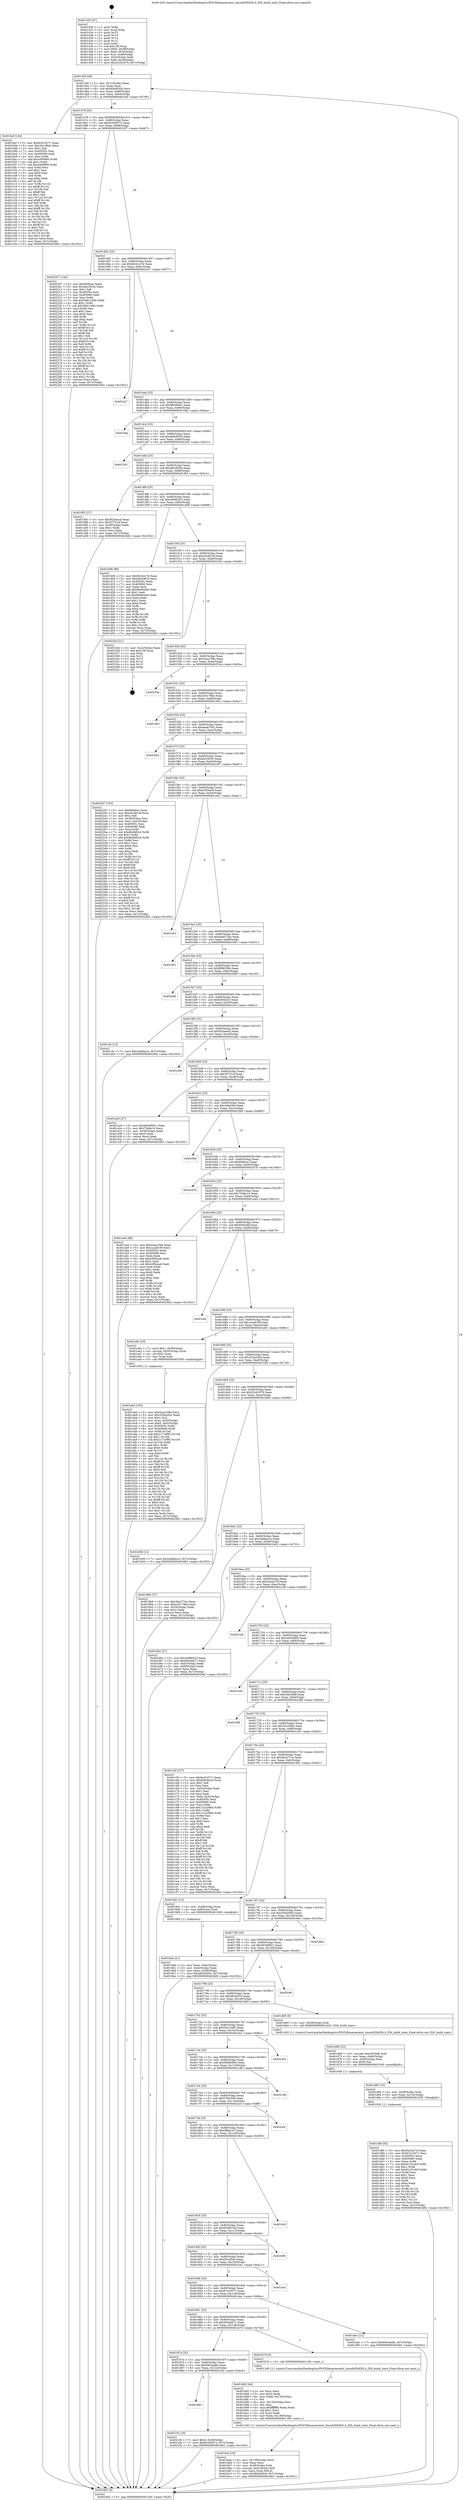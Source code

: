 digraph "0x401430" {
  label = "0x401430 (/mnt/c/Users/mathe/Desktop/tcc/POCII/binaries/extr_linuxfsf2fsf2fs.h_f2fs_build_stats_Final-ollvm.out::main(0))"
  labelloc = "t"
  node[shape=record]

  Entry [label="",width=0.3,height=0.3,shape=circle,fillcolor=black,style=filled]
  "0x40145f" [label="{
     0x40145f [26]\l
     | [instrs]\l
     &nbsp;&nbsp;0x40145f \<+3\>: mov -0x7c(%rbp),%eax\l
     &nbsp;&nbsp;0x401462 \<+2\>: mov %eax,%ecx\l
     &nbsp;&nbsp;0x401464 \<+6\>: sub $0x80a063c6,%ecx\l
     &nbsp;&nbsp;0x40146a \<+3\>: mov %eax,-0x80(%rbp)\l
     &nbsp;&nbsp;0x40146d \<+6\>: mov %ecx,-0x84(%rbp)\l
     &nbsp;&nbsp;0x401473 \<+6\>: je 0000000000401bcf \<main+0x79f\>\l
  }"]
  "0x401bcf" [label="{
     0x401bcf [144]\l
     | [instrs]\l
     &nbsp;&nbsp;0x401bcf \<+5\>: mov $0x6cd7a571,%eax\l
     &nbsp;&nbsp;0x401bd4 \<+5\>: mov $0x34c1f6dc,%ecx\l
     &nbsp;&nbsp;0x401bd9 \<+2\>: mov $0x1,%dl\l
     &nbsp;&nbsp;0x401bdb \<+7\>: mov 0x40505c,%esi\l
     &nbsp;&nbsp;0x401be2 \<+7\>: mov 0x405060,%edi\l
     &nbsp;&nbsp;0x401be9 \<+3\>: mov %esi,%r8d\l
     &nbsp;&nbsp;0x401bec \<+7\>: add $0xc009995,%r8d\l
     &nbsp;&nbsp;0x401bf3 \<+4\>: sub $0x1,%r8d\l
     &nbsp;&nbsp;0x401bf7 \<+7\>: sub $0xc009995,%r8d\l
     &nbsp;&nbsp;0x401bfe \<+4\>: imul %r8d,%esi\l
     &nbsp;&nbsp;0x401c02 \<+3\>: and $0x1,%esi\l
     &nbsp;&nbsp;0x401c05 \<+3\>: cmp $0x0,%esi\l
     &nbsp;&nbsp;0x401c08 \<+4\>: sete %r9b\l
     &nbsp;&nbsp;0x401c0c \<+3\>: cmp $0xa,%edi\l
     &nbsp;&nbsp;0x401c0f \<+4\>: setl %r10b\l
     &nbsp;&nbsp;0x401c13 \<+3\>: mov %r9b,%r11b\l
     &nbsp;&nbsp;0x401c16 \<+4\>: xor $0xff,%r11b\l
     &nbsp;&nbsp;0x401c1a \<+3\>: mov %r10b,%bl\l
     &nbsp;&nbsp;0x401c1d \<+3\>: xor $0xff,%bl\l
     &nbsp;&nbsp;0x401c20 \<+3\>: xor $0x1,%dl\l
     &nbsp;&nbsp;0x401c23 \<+3\>: mov %r11b,%r14b\l
     &nbsp;&nbsp;0x401c26 \<+4\>: and $0xff,%r14b\l
     &nbsp;&nbsp;0x401c2a \<+3\>: and %dl,%r9b\l
     &nbsp;&nbsp;0x401c2d \<+3\>: mov %bl,%r15b\l
     &nbsp;&nbsp;0x401c30 \<+4\>: and $0xff,%r15b\l
     &nbsp;&nbsp;0x401c34 \<+3\>: and %dl,%r10b\l
     &nbsp;&nbsp;0x401c37 \<+3\>: or %r9b,%r14b\l
     &nbsp;&nbsp;0x401c3a \<+3\>: or %r10b,%r15b\l
     &nbsp;&nbsp;0x401c3d \<+3\>: xor %r15b,%r14b\l
     &nbsp;&nbsp;0x401c40 \<+3\>: or %bl,%r11b\l
     &nbsp;&nbsp;0x401c43 \<+4\>: xor $0xff,%r11b\l
     &nbsp;&nbsp;0x401c47 \<+3\>: or $0x1,%dl\l
     &nbsp;&nbsp;0x401c4a \<+3\>: and %dl,%r11b\l
     &nbsp;&nbsp;0x401c4d \<+3\>: or %r11b,%r14b\l
     &nbsp;&nbsp;0x401c50 \<+4\>: test $0x1,%r14b\l
     &nbsp;&nbsp;0x401c54 \<+3\>: cmovne %ecx,%eax\l
     &nbsp;&nbsp;0x401c57 \<+3\>: mov %eax,-0x7c(%rbp)\l
     &nbsp;&nbsp;0x401c5a \<+5\>: jmp 0000000000402482 \<main+0x1052\>\l
  }"]
  "0x401479" [label="{
     0x401479 [25]\l
     | [instrs]\l
     &nbsp;&nbsp;0x401479 \<+5\>: jmp 000000000040147e \<main+0x4e\>\l
     &nbsp;&nbsp;0x40147e \<+3\>: mov -0x80(%rbp),%eax\l
     &nbsp;&nbsp;0x401481 \<+5\>: sub $0x83549372,%eax\l
     &nbsp;&nbsp;0x401486 \<+6\>: mov %eax,-0x88(%rbp)\l
     &nbsp;&nbsp;0x40148c \<+6\>: je 0000000000402207 \<main+0xdd7\>\l
  }"]
  Exit [label="",width=0.3,height=0.3,shape=circle,fillcolor=black,style=filled,peripheries=2]
  "0x402207" [label="{
     0x402207 [144]\l
     | [instrs]\l
     &nbsp;&nbsp;0x402207 \<+5\>: mov $0x694fcac,%eax\l
     &nbsp;&nbsp;0x40220c \<+5\>: mov $0xeb2391fc,%ecx\l
     &nbsp;&nbsp;0x402211 \<+2\>: mov $0x1,%dl\l
     &nbsp;&nbsp;0x402213 \<+7\>: mov 0x40505c,%esi\l
     &nbsp;&nbsp;0x40221a \<+7\>: mov 0x405060,%edi\l
     &nbsp;&nbsp;0x402221 \<+3\>: mov %esi,%r8d\l
     &nbsp;&nbsp;0x402224 \<+7\>: add $0x54811d90,%r8d\l
     &nbsp;&nbsp;0x40222b \<+4\>: sub $0x1,%r8d\l
     &nbsp;&nbsp;0x40222f \<+7\>: sub $0x54811d90,%r8d\l
     &nbsp;&nbsp;0x402236 \<+4\>: imul %r8d,%esi\l
     &nbsp;&nbsp;0x40223a \<+3\>: and $0x1,%esi\l
     &nbsp;&nbsp;0x40223d \<+3\>: cmp $0x0,%esi\l
     &nbsp;&nbsp;0x402240 \<+4\>: sete %r9b\l
     &nbsp;&nbsp;0x402244 \<+3\>: cmp $0xa,%edi\l
     &nbsp;&nbsp;0x402247 \<+4\>: setl %r10b\l
     &nbsp;&nbsp;0x40224b \<+3\>: mov %r9b,%r11b\l
     &nbsp;&nbsp;0x40224e \<+4\>: xor $0xff,%r11b\l
     &nbsp;&nbsp;0x402252 \<+3\>: mov %r10b,%bl\l
     &nbsp;&nbsp;0x402255 \<+3\>: xor $0xff,%bl\l
     &nbsp;&nbsp;0x402258 \<+3\>: xor $0x1,%dl\l
     &nbsp;&nbsp;0x40225b \<+3\>: mov %r11b,%r14b\l
     &nbsp;&nbsp;0x40225e \<+4\>: and $0xff,%r14b\l
     &nbsp;&nbsp;0x402262 \<+3\>: and %dl,%r9b\l
     &nbsp;&nbsp;0x402265 \<+3\>: mov %bl,%r15b\l
     &nbsp;&nbsp;0x402268 \<+4\>: and $0xff,%r15b\l
     &nbsp;&nbsp;0x40226c \<+3\>: and %dl,%r10b\l
     &nbsp;&nbsp;0x40226f \<+3\>: or %r9b,%r14b\l
     &nbsp;&nbsp;0x402272 \<+3\>: or %r10b,%r15b\l
     &nbsp;&nbsp;0x402275 \<+3\>: xor %r15b,%r14b\l
     &nbsp;&nbsp;0x402278 \<+3\>: or %bl,%r11b\l
     &nbsp;&nbsp;0x40227b \<+4\>: xor $0xff,%r11b\l
     &nbsp;&nbsp;0x40227f \<+3\>: or $0x1,%dl\l
     &nbsp;&nbsp;0x402282 \<+3\>: and %dl,%r11b\l
     &nbsp;&nbsp;0x402285 \<+3\>: or %r11b,%r14b\l
     &nbsp;&nbsp;0x402288 \<+4\>: test $0x1,%r14b\l
     &nbsp;&nbsp;0x40228c \<+3\>: cmovne %ecx,%eax\l
     &nbsp;&nbsp;0x40228f \<+3\>: mov %eax,-0x7c(%rbp)\l
     &nbsp;&nbsp;0x402292 \<+5\>: jmp 0000000000402482 \<main+0x1052\>\l
  }"]
  "0x401492" [label="{
     0x401492 [25]\l
     | [instrs]\l
     &nbsp;&nbsp;0x401492 \<+5\>: jmp 0000000000401497 \<main+0x67\>\l
     &nbsp;&nbsp;0x401497 \<+3\>: mov -0x80(%rbp),%eax\l
     &nbsp;&nbsp;0x40149a \<+5\>: sub $0x941bcc7d,%eax\l
     &nbsp;&nbsp;0x40149f \<+6\>: mov %eax,-0x8c(%rbp)\l
     &nbsp;&nbsp;0x4014a5 \<+6\>: je 00000000004023a7 \<main+0xf77\>\l
  }"]
  "0x401893" [label="{
     0x401893\l
  }", style=dashed]
  "0x4023a7" [label="{
     0x4023a7\l
  }", style=dashed]
  "0x4014ab" [label="{
     0x4014ab [25]\l
     | [instrs]\l
     &nbsp;&nbsp;0x4014ab \<+5\>: jmp 00000000004014b0 \<main+0x80\>\l
     &nbsp;&nbsp;0x4014b0 \<+3\>: mov -0x80(%rbp),%eax\l
     &nbsp;&nbsp;0x4014b3 \<+5\>: sub $0x9f039b41,%eax\l
     &nbsp;&nbsp;0x4014b8 \<+6\>: mov %eax,-0x90(%rbp)\l
     &nbsp;&nbsp;0x4014be \<+6\>: je 0000000000401fda \<main+0xbaa\>\l
  }"]
  "0x4021f4" [label="{
     0x4021f4 [19]\l
     | [instrs]\l
     &nbsp;&nbsp;0x4021f4 \<+7\>: movl $0x0,-0x38(%rbp)\l
     &nbsp;&nbsp;0x4021fb \<+7\>: movl $0x83549372,-0x7c(%rbp)\l
     &nbsp;&nbsp;0x402202 \<+5\>: jmp 0000000000402482 \<main+0x1052\>\l
  }"]
  "0x401fda" [label="{
     0x401fda\l
  }", style=dashed]
  "0x4014c4" [label="{
     0x4014c4 [25]\l
     | [instrs]\l
     &nbsp;&nbsp;0x4014c4 \<+5\>: jmp 00000000004014c9 \<main+0x99\>\l
     &nbsp;&nbsp;0x4014c9 \<+3\>: mov -0x80(%rbp),%eax\l
     &nbsp;&nbsp;0x4014cc \<+5\>: sub $0xa06c9028,%eax\l
     &nbsp;&nbsp;0x4014d1 \<+6\>: mov %eax,-0x94(%rbp)\l
     &nbsp;&nbsp;0x4014d7 \<+6\>: je 0000000000402342 \<main+0xf12\>\l
  }"]
  "0x401d8f" [label="{
     0x401d8f [93]\l
     | [instrs]\l
     &nbsp;&nbsp;0x401d8f \<+5\>: mov $0x941bcc7d,%eax\l
     &nbsp;&nbsp;0x401d94 \<+5\>: mov $0x67a19371,%esi\l
     &nbsp;&nbsp;0x401d99 \<+7\>: mov 0x40505c,%ecx\l
     &nbsp;&nbsp;0x401da0 \<+7\>: mov 0x405060,%edx\l
     &nbsp;&nbsp;0x401da7 \<+3\>: mov %ecx,%r8d\l
     &nbsp;&nbsp;0x401daa \<+7\>: sub $0x62181eb5,%r8d\l
     &nbsp;&nbsp;0x401db1 \<+4\>: sub $0x1,%r8d\l
     &nbsp;&nbsp;0x401db5 \<+7\>: add $0x62181eb5,%r8d\l
     &nbsp;&nbsp;0x401dbc \<+4\>: imul %r8d,%ecx\l
     &nbsp;&nbsp;0x401dc0 \<+3\>: and $0x1,%ecx\l
     &nbsp;&nbsp;0x401dc3 \<+3\>: cmp $0x0,%ecx\l
     &nbsp;&nbsp;0x401dc6 \<+4\>: sete %r9b\l
     &nbsp;&nbsp;0x401dca \<+3\>: cmp $0xa,%edx\l
     &nbsp;&nbsp;0x401dcd \<+4\>: setl %r10b\l
     &nbsp;&nbsp;0x401dd1 \<+3\>: mov %r9b,%r11b\l
     &nbsp;&nbsp;0x401dd4 \<+3\>: and %r10b,%r11b\l
     &nbsp;&nbsp;0x401dd7 \<+3\>: xor %r10b,%r9b\l
     &nbsp;&nbsp;0x401dda \<+3\>: or %r9b,%r11b\l
     &nbsp;&nbsp;0x401ddd \<+4\>: test $0x1,%r11b\l
     &nbsp;&nbsp;0x401de1 \<+3\>: cmovne %esi,%eax\l
     &nbsp;&nbsp;0x401de4 \<+3\>: mov %eax,-0x7c(%rbp)\l
     &nbsp;&nbsp;0x401de7 \<+5\>: jmp 0000000000402482 \<main+0x1052\>\l
  }"]
  "0x402342" [label="{
     0x402342\l
  }", style=dashed]
  "0x4014dd" [label="{
     0x4014dd [25]\l
     | [instrs]\l
     &nbsp;&nbsp;0x4014dd \<+5\>: jmp 00000000004014e2 \<main+0xb2\>\l
     &nbsp;&nbsp;0x4014e2 \<+3\>: mov -0x80(%rbp),%eax\l
     &nbsp;&nbsp;0x4014e5 \<+5\>: sub $0xa83cb054,%eax\l
     &nbsp;&nbsp;0x4014ea \<+6\>: mov %eax,-0x98(%rbp)\l
     &nbsp;&nbsp;0x4014f0 \<+6\>: je 00000000004019f3 \<main+0x5c3\>\l
  }"]
  "0x401d80" [label="{
     0x401d80 [15]\l
     | [instrs]\l
     &nbsp;&nbsp;0x401d80 \<+4\>: mov -0x58(%rbp),%rdi\l
     &nbsp;&nbsp;0x401d84 \<+6\>: mov %eax,-0x13c(%rbp)\l
     &nbsp;&nbsp;0x401d8a \<+5\>: call 0000000000401030 \<free@plt\>\l
     | [calls]\l
     &nbsp;&nbsp;0x401030 \{1\} (unknown)\l
  }"]
  "0x4019f3" [label="{
     0x4019f3 [27]\l
     | [instrs]\l
     &nbsp;&nbsp;0x4019f3 \<+5\>: mov $0xf520aecb,%eax\l
     &nbsp;&nbsp;0x4019f8 \<+5\>: mov $0x35751cf,%ecx\l
     &nbsp;&nbsp;0x4019fd \<+3\>: mov -0x30(%rbp),%edx\l
     &nbsp;&nbsp;0x401a00 \<+3\>: cmp $0x1,%edx\l
     &nbsp;&nbsp;0x401a03 \<+3\>: cmovl %ecx,%eax\l
     &nbsp;&nbsp;0x401a06 \<+3\>: mov %eax,-0x7c(%rbp)\l
     &nbsp;&nbsp;0x401a09 \<+5\>: jmp 0000000000402482 \<main+0x1052\>\l
  }"]
  "0x4014f6" [label="{
     0x4014f6 [25]\l
     | [instrs]\l
     &nbsp;&nbsp;0x4014f6 \<+5\>: jmp 00000000004014fb \<main+0xcb\>\l
     &nbsp;&nbsp;0x4014fb \<+3\>: mov -0x80(%rbp),%eax\l
     &nbsp;&nbsp;0x4014fe \<+5\>: sub $0xc006b423,%eax\l
     &nbsp;&nbsp;0x401503 \<+6\>: mov %eax,-0x9c(%rbp)\l
     &nbsp;&nbsp;0x401509 \<+6\>: je 0000000000401d08 \<main+0x8d8\>\l
  }"]
  "0x401d69" [label="{
     0x401d69 [23]\l
     | [instrs]\l
     &nbsp;&nbsp;0x401d69 \<+10\>: movabs $0x4030d6,%rdi\l
     &nbsp;&nbsp;0x401d73 \<+3\>: mov %eax,-0x60(%rbp)\l
     &nbsp;&nbsp;0x401d76 \<+3\>: mov -0x60(%rbp),%esi\l
     &nbsp;&nbsp;0x401d79 \<+2\>: mov $0x0,%al\l
     &nbsp;&nbsp;0x401d7b \<+5\>: call 0000000000401040 \<printf@plt\>\l
     | [calls]\l
     &nbsp;&nbsp;0x401040 \{1\} (unknown)\l
  }"]
  "0x401d08" [label="{
     0x401d08 [88]\l
     | [instrs]\l
     &nbsp;&nbsp;0x401d08 \<+5\>: mov $0x941bcc7d,%eax\l
     &nbsp;&nbsp;0x401d0d \<+5\>: mov $0x482a4f7e,%ecx\l
     &nbsp;&nbsp;0x401d12 \<+7\>: mov 0x40505c,%edx\l
     &nbsp;&nbsp;0x401d19 \<+7\>: mov 0x405060,%esi\l
     &nbsp;&nbsp;0x401d20 \<+2\>: mov %edx,%edi\l
     &nbsp;&nbsp;0x401d22 \<+6\>: add $0x9648cd40,%edi\l
     &nbsp;&nbsp;0x401d28 \<+3\>: sub $0x1,%edi\l
     &nbsp;&nbsp;0x401d2b \<+6\>: sub $0x9648cd40,%edi\l
     &nbsp;&nbsp;0x401d31 \<+3\>: imul %edi,%edx\l
     &nbsp;&nbsp;0x401d34 \<+3\>: and $0x1,%edx\l
     &nbsp;&nbsp;0x401d37 \<+3\>: cmp $0x0,%edx\l
     &nbsp;&nbsp;0x401d3a \<+4\>: sete %r8b\l
     &nbsp;&nbsp;0x401d3e \<+3\>: cmp $0xa,%esi\l
     &nbsp;&nbsp;0x401d41 \<+4\>: setl %r9b\l
     &nbsp;&nbsp;0x401d45 \<+3\>: mov %r8b,%r10b\l
     &nbsp;&nbsp;0x401d48 \<+3\>: and %r9b,%r10b\l
     &nbsp;&nbsp;0x401d4b \<+3\>: xor %r9b,%r8b\l
     &nbsp;&nbsp;0x401d4e \<+3\>: or %r8b,%r10b\l
     &nbsp;&nbsp;0x401d51 \<+4\>: test $0x1,%r10b\l
     &nbsp;&nbsp;0x401d55 \<+3\>: cmovne %ecx,%eax\l
     &nbsp;&nbsp;0x401d58 \<+3\>: mov %eax,-0x7c(%rbp)\l
     &nbsp;&nbsp;0x401d5b \<+5\>: jmp 0000000000402482 \<main+0x1052\>\l
  }"]
  "0x40150f" [label="{
     0x40150f [25]\l
     | [instrs]\l
     &nbsp;&nbsp;0x40150f \<+5\>: jmp 0000000000401514 \<main+0xe4\>\l
     &nbsp;&nbsp;0x401514 \<+3\>: mov -0x80(%rbp),%eax\l
     &nbsp;&nbsp;0x401517 \<+5\>: sub $0xcb24b1ef,%eax\l
     &nbsp;&nbsp;0x40151c \<+6\>: mov %eax,-0xa0(%rbp)\l
     &nbsp;&nbsp;0x401522 \<+6\>: je 000000000040232d \<main+0xefd\>\l
  }"]
  "0x401bae" [label="{
     0x401bae [33]\l
     | [instrs]\l
     &nbsp;&nbsp;0x401bae \<+6\>: mov -0x138(%rbp),%ecx\l
     &nbsp;&nbsp;0x401bb4 \<+3\>: imul %eax,%ecx\l
     &nbsp;&nbsp;0x401bb7 \<+4\>: mov -0x58(%rbp),%rdi\l
     &nbsp;&nbsp;0x401bbb \<+4\>: movslq -0x5c(%rbp),%r8\l
     &nbsp;&nbsp;0x401bbf \<+4\>: mov %ecx,(%rdi,%r8,4)\l
     &nbsp;&nbsp;0x401bc3 \<+7\>: movl $0x80a063c6,-0x7c(%rbp)\l
     &nbsp;&nbsp;0x401bca \<+5\>: jmp 0000000000402482 \<main+0x1052\>\l
  }"]
  "0x40232d" [label="{
     0x40232d [21]\l
     | [instrs]\l
     &nbsp;&nbsp;0x40232d \<+3\>: mov -0x2c(%rbp),%eax\l
     &nbsp;&nbsp;0x402330 \<+7\>: add $0x138,%rsp\l
     &nbsp;&nbsp;0x402337 \<+1\>: pop %rbx\l
     &nbsp;&nbsp;0x402338 \<+2\>: pop %r12\l
     &nbsp;&nbsp;0x40233a \<+2\>: pop %r13\l
     &nbsp;&nbsp;0x40233c \<+2\>: pop %r14\l
     &nbsp;&nbsp;0x40233e \<+2\>: pop %r15\l
     &nbsp;&nbsp;0x402340 \<+1\>: pop %rbp\l
     &nbsp;&nbsp;0x402341 \<+1\>: ret\l
  }"]
  "0x401528" [label="{
     0x401528 [25]\l
     | [instrs]\l
     &nbsp;&nbsp;0x401528 \<+5\>: jmp 000000000040152d \<main+0xfd\>\l
     &nbsp;&nbsp;0x40152d \<+3\>: mov -0x80(%rbp),%eax\l
     &nbsp;&nbsp;0x401530 \<+5\>: sub $0xdcaa158e,%eax\l
     &nbsp;&nbsp;0x401535 \<+6\>: mov %eax,-0xa4(%rbp)\l
     &nbsp;&nbsp;0x40153b \<+6\>: je 000000000040235a \<main+0xf2a\>\l
  }"]
  "0x401b82" [label="{
     0x401b82 [44]\l
     | [instrs]\l
     &nbsp;&nbsp;0x401b82 \<+2\>: xor %ecx,%ecx\l
     &nbsp;&nbsp;0x401b84 \<+5\>: mov $0x2,%edx\l
     &nbsp;&nbsp;0x401b89 \<+6\>: mov %edx,-0x134(%rbp)\l
     &nbsp;&nbsp;0x401b8f \<+1\>: cltd\l
     &nbsp;&nbsp;0x401b90 \<+6\>: mov -0x134(%rbp),%esi\l
     &nbsp;&nbsp;0x401b96 \<+2\>: idiv %esi\l
     &nbsp;&nbsp;0x401b98 \<+6\>: imul $0xfffffffe,%edx,%edx\l
     &nbsp;&nbsp;0x401b9e \<+3\>: sub $0x1,%ecx\l
     &nbsp;&nbsp;0x401ba1 \<+2\>: sub %ecx,%edx\l
     &nbsp;&nbsp;0x401ba3 \<+6\>: mov %edx,-0x138(%rbp)\l
     &nbsp;&nbsp;0x401ba9 \<+5\>: call 0000000000401160 \<next_i\>\l
     | [calls]\l
     &nbsp;&nbsp;0x401160 \{1\} (/mnt/c/Users/mathe/Desktop/tcc/POCII/binaries/extr_linuxfsf2fsf2fs.h_f2fs_build_stats_Final-ollvm.out::next_i)\l
  }"]
  "0x40235a" [label="{
     0x40235a\l
  }", style=dashed]
  "0x401541" [label="{
     0x401541 [25]\l
     | [instrs]\l
     &nbsp;&nbsp;0x401541 \<+5\>: jmp 0000000000401546 \<main+0x116\>\l
     &nbsp;&nbsp;0x401546 \<+3\>: mov -0x80(%rbp),%eax\l
     &nbsp;&nbsp;0x401549 \<+5\>: sub $0xe30179be,%eax\l
     &nbsp;&nbsp;0x40154e \<+6\>: mov %eax,-0xa8(%rbp)\l
     &nbsp;&nbsp;0x401554 \<+6\>: je 00000000004018d1 \<main+0x4a1\>\l
  }"]
  "0x40187a" [label="{
     0x40187a [25]\l
     | [instrs]\l
     &nbsp;&nbsp;0x40187a \<+5\>: jmp 000000000040187f \<main+0x44f\>\l
     &nbsp;&nbsp;0x40187f \<+3\>: mov -0x80(%rbp),%eax\l
     &nbsp;&nbsp;0x401882 \<+5\>: sub $0x69e3aebb,%eax\l
     &nbsp;&nbsp;0x401887 \<+6\>: mov %eax,-0x12c(%rbp)\l
     &nbsp;&nbsp;0x40188d \<+6\>: je 00000000004021f4 \<main+0xdc4\>\l
  }"]
  "0x4018d1" [label="{
     0x4018d1\l
  }", style=dashed]
  "0x40155a" [label="{
     0x40155a [25]\l
     | [instrs]\l
     &nbsp;&nbsp;0x40155a \<+5\>: jmp 000000000040155f \<main+0x12f\>\l
     &nbsp;&nbsp;0x40155f \<+3\>: mov -0x80(%rbp),%eax\l
     &nbsp;&nbsp;0x401562 \<+5\>: sub $0xeaab70c2,%eax\l
     &nbsp;&nbsp;0x401567 \<+6\>: mov %eax,-0xac(%rbp)\l
     &nbsp;&nbsp;0x40156d \<+6\>: je 00000000004020e3 \<main+0xcb3\>\l
  }"]
  "0x401b7d" [label="{
     0x401b7d [5]\l
     | [instrs]\l
     &nbsp;&nbsp;0x401b7d \<+5\>: call 0000000000401160 \<next_i\>\l
     | [calls]\l
     &nbsp;&nbsp;0x401160 \{1\} (/mnt/c/Users/mathe/Desktop/tcc/POCII/binaries/extr_linuxfsf2fsf2fs.h_f2fs_build_stats_Final-ollvm.out::next_i)\l
  }"]
  "0x4020e3" [label="{
     0x4020e3\l
  }", style=dashed]
  "0x401573" [label="{
     0x401573 [25]\l
     | [instrs]\l
     &nbsp;&nbsp;0x401573 \<+5\>: jmp 0000000000401578 \<main+0x148\>\l
     &nbsp;&nbsp;0x401578 \<+3\>: mov -0x80(%rbp),%eax\l
     &nbsp;&nbsp;0x40157b \<+5\>: sub $0xeb2391fc,%eax\l
     &nbsp;&nbsp;0x401580 \<+6\>: mov %eax,-0xb0(%rbp)\l
     &nbsp;&nbsp;0x401586 \<+6\>: je 0000000000402297 \<main+0xe67\>\l
  }"]
  "0x401861" [label="{
     0x401861 [25]\l
     | [instrs]\l
     &nbsp;&nbsp;0x401861 \<+5\>: jmp 0000000000401866 \<main+0x436\>\l
     &nbsp;&nbsp;0x401866 \<+3\>: mov -0x80(%rbp),%eax\l
     &nbsp;&nbsp;0x401869 \<+5\>: sub $0x693eeb71,%eax\l
     &nbsp;&nbsp;0x40186e \<+6\>: mov %eax,-0x128(%rbp)\l
     &nbsp;&nbsp;0x401874 \<+6\>: je 0000000000401b7d \<main+0x74d\>\l
  }"]
  "0x402297" [label="{
     0x402297 [150]\l
     | [instrs]\l
     &nbsp;&nbsp;0x402297 \<+5\>: mov $0x694fcac,%eax\l
     &nbsp;&nbsp;0x40229c \<+5\>: mov $0xcb24b1ef,%ecx\l
     &nbsp;&nbsp;0x4022a1 \<+2\>: mov $0x1,%dl\l
     &nbsp;&nbsp;0x4022a3 \<+3\>: mov -0x38(%rbp),%esi\l
     &nbsp;&nbsp;0x4022a6 \<+3\>: mov %esi,-0x2c(%rbp)\l
     &nbsp;&nbsp;0x4022a9 \<+7\>: mov 0x40505c,%esi\l
     &nbsp;&nbsp;0x4022b0 \<+7\>: mov 0x405060,%edi\l
     &nbsp;&nbsp;0x4022b7 \<+3\>: mov %esi,%r8d\l
     &nbsp;&nbsp;0x4022ba \<+7\>: sub $0xd6c8d024,%r8d\l
     &nbsp;&nbsp;0x4022c1 \<+4\>: sub $0x1,%r8d\l
     &nbsp;&nbsp;0x4022c5 \<+7\>: add $0xd6c8d024,%r8d\l
     &nbsp;&nbsp;0x4022cc \<+4\>: imul %r8d,%esi\l
     &nbsp;&nbsp;0x4022d0 \<+3\>: and $0x1,%esi\l
     &nbsp;&nbsp;0x4022d3 \<+3\>: cmp $0x0,%esi\l
     &nbsp;&nbsp;0x4022d6 \<+4\>: sete %r9b\l
     &nbsp;&nbsp;0x4022da \<+3\>: cmp $0xa,%edi\l
     &nbsp;&nbsp;0x4022dd \<+4\>: setl %r10b\l
     &nbsp;&nbsp;0x4022e1 \<+3\>: mov %r9b,%r11b\l
     &nbsp;&nbsp;0x4022e4 \<+4\>: xor $0xff,%r11b\l
     &nbsp;&nbsp;0x4022e8 \<+3\>: mov %r10b,%bl\l
     &nbsp;&nbsp;0x4022eb \<+3\>: xor $0xff,%bl\l
     &nbsp;&nbsp;0x4022ee \<+3\>: xor $0x0,%dl\l
     &nbsp;&nbsp;0x4022f1 \<+3\>: mov %r11b,%r14b\l
     &nbsp;&nbsp;0x4022f4 \<+4\>: and $0x0,%r14b\l
     &nbsp;&nbsp;0x4022f8 \<+3\>: and %dl,%r9b\l
     &nbsp;&nbsp;0x4022fb \<+3\>: mov %bl,%r15b\l
     &nbsp;&nbsp;0x4022fe \<+4\>: and $0x0,%r15b\l
     &nbsp;&nbsp;0x402302 \<+3\>: and %dl,%r10b\l
     &nbsp;&nbsp;0x402305 \<+3\>: or %r9b,%r14b\l
     &nbsp;&nbsp;0x402308 \<+3\>: or %r10b,%r15b\l
     &nbsp;&nbsp;0x40230b \<+3\>: xor %r15b,%r14b\l
     &nbsp;&nbsp;0x40230e \<+3\>: or %bl,%r11b\l
     &nbsp;&nbsp;0x402311 \<+4\>: xor $0xff,%r11b\l
     &nbsp;&nbsp;0x402315 \<+3\>: or $0x0,%dl\l
     &nbsp;&nbsp;0x402318 \<+3\>: and %dl,%r11b\l
     &nbsp;&nbsp;0x40231b \<+3\>: or %r11b,%r14b\l
     &nbsp;&nbsp;0x40231e \<+4\>: test $0x1,%r14b\l
     &nbsp;&nbsp;0x402322 \<+3\>: cmovne %ecx,%eax\l
     &nbsp;&nbsp;0x402325 \<+3\>: mov %eax,-0x7c(%rbp)\l
     &nbsp;&nbsp;0x402328 \<+5\>: jmp 0000000000402482 \<main+0x1052\>\l
  }"]
  "0x40158c" [label="{
     0x40158c [25]\l
     | [instrs]\l
     &nbsp;&nbsp;0x40158c \<+5\>: jmp 0000000000401591 \<main+0x161\>\l
     &nbsp;&nbsp;0x401591 \<+3\>: mov -0x80(%rbp),%eax\l
     &nbsp;&nbsp;0x401594 \<+5\>: sub $0xecf55a34,%eax\l
     &nbsp;&nbsp;0x401599 \<+6\>: mov %eax,-0xb4(%rbp)\l
     &nbsp;&nbsp;0x40159f \<+6\>: je 0000000000401ed1 \<main+0xaa1\>\l
  }"]
  "0x401dec" [label="{
     0x401dec [12]\l
     | [instrs]\l
     &nbsp;&nbsp;0x401dec \<+7\>: movl $0x69e3aebb,-0x7c(%rbp)\l
     &nbsp;&nbsp;0x401df3 \<+5\>: jmp 0000000000402482 \<main+0x1052\>\l
  }"]
  "0x401ed1" [label="{
     0x401ed1\l
  }", style=dashed]
  "0x4015a5" [label="{
     0x4015a5 [25]\l
     | [instrs]\l
     &nbsp;&nbsp;0x4015a5 \<+5\>: jmp 00000000004015aa \<main+0x17a\>\l
     &nbsp;&nbsp;0x4015aa \<+3\>: mov -0x80(%rbp),%eax\l
     &nbsp;&nbsp;0x4015ad \<+5\>: sub $0xeda072de,%eax\l
     &nbsp;&nbsp;0x4015b2 \<+6\>: mov %eax,-0xb8(%rbp)\l
     &nbsp;&nbsp;0x4015b8 \<+6\>: je 0000000000401961 \<main+0x531\>\l
  }"]
  "0x401848" [label="{
     0x401848 [25]\l
     | [instrs]\l
     &nbsp;&nbsp;0x401848 \<+5\>: jmp 000000000040184d \<main+0x41d\>\l
     &nbsp;&nbsp;0x40184d \<+3\>: mov -0x80(%rbp),%eax\l
     &nbsp;&nbsp;0x401850 \<+5\>: sub $0x67a19371,%eax\l
     &nbsp;&nbsp;0x401855 \<+6\>: mov %eax,-0x124(%rbp)\l
     &nbsp;&nbsp;0x40185b \<+6\>: je 0000000000401dec \<main+0x9bc\>\l
  }"]
  "0x401961" [label="{
     0x401961\l
  }", style=dashed]
  "0x4015be" [label="{
     0x4015be [25]\l
     | [instrs]\l
     &nbsp;&nbsp;0x4015be \<+5\>: jmp 00000000004015c3 \<main+0x193\>\l
     &nbsp;&nbsp;0x4015c3 \<+3\>: mov -0x80(%rbp),%eax\l
     &nbsp;&nbsp;0x4015c6 \<+5\>: sub $0xf086530e,%eax\l
     &nbsp;&nbsp;0x4015cb \<+6\>: mov %eax,-0xbc(%rbp)\l
     &nbsp;&nbsp;0x4015d1 \<+6\>: je 0000000000402060 \<main+0xc30\>\l
  }"]
  "0x401e41" [label="{
     0x401e41\l
  }", style=dashed]
  "0x402060" [label="{
     0x402060\l
  }", style=dashed]
  "0x4015d7" [label="{
     0x4015d7 [25]\l
     | [instrs]\l
     &nbsp;&nbsp;0x4015d7 \<+5\>: jmp 00000000004015dc \<main+0x1ac\>\l
     &nbsp;&nbsp;0x4015dc \<+3\>: mov -0x80(%rbp),%eax\l
     &nbsp;&nbsp;0x4015df \<+5\>: sub $0xf2650e23,%eax\l
     &nbsp;&nbsp;0x4015e4 \<+6\>: mov %eax,-0xc0(%rbp)\l
     &nbsp;&nbsp;0x4015ea \<+6\>: je 0000000000401cfc \<main+0x8cc\>\l
  }"]
  "0x40182f" [label="{
     0x40182f [25]\l
     | [instrs]\l
     &nbsp;&nbsp;0x40182f \<+5\>: jmp 0000000000401834 \<main+0x404\>\l
     &nbsp;&nbsp;0x401834 \<+3\>: mov -0x80(%rbp),%eax\l
     &nbsp;&nbsp;0x401837 \<+5\>: sub $0x63ccf5dc,%eax\l
     &nbsp;&nbsp;0x40183c \<+6\>: mov %eax,-0x120(%rbp)\l
     &nbsp;&nbsp;0x401842 \<+6\>: je 0000000000401e41 \<main+0xa11\>\l
  }"]
  "0x401cfc" [label="{
     0x401cfc [12]\l
     | [instrs]\l
     &nbsp;&nbsp;0x401cfc \<+7\>: movl $0x2a68aa1e,-0x7c(%rbp)\l
     &nbsp;&nbsp;0x401d03 \<+5\>: jmp 0000000000402482 \<main+0x1052\>\l
  }"]
  "0x4015f0" [label="{
     0x4015f0 [25]\l
     | [instrs]\l
     &nbsp;&nbsp;0x4015f0 \<+5\>: jmp 00000000004015f5 \<main+0x1c5\>\l
     &nbsp;&nbsp;0x4015f5 \<+3\>: mov -0x80(%rbp),%eax\l
     &nbsp;&nbsp;0x4015f8 \<+5\>: sub $0xf520aecb,%eax\l
     &nbsp;&nbsp;0x4015fd \<+6\>: mov %eax,-0xc4(%rbp)\l
     &nbsp;&nbsp;0x401603 \<+6\>: je 0000000000401a0e \<main+0x5de\>\l
  }"]
  "0x4020fb" [label="{
     0x4020fb\l
  }", style=dashed]
  "0x401a0e" [label="{
     0x401a0e\l
  }", style=dashed]
  "0x401609" [label="{
     0x401609 [25]\l
     | [instrs]\l
     &nbsp;&nbsp;0x401609 \<+5\>: jmp 000000000040160e \<main+0x1de\>\l
     &nbsp;&nbsp;0x40160e \<+3\>: mov -0x80(%rbp),%eax\l
     &nbsp;&nbsp;0x401611 \<+5\>: sub $0x35751cf,%eax\l
     &nbsp;&nbsp;0x401616 \<+6\>: mov %eax,-0xc8(%rbp)\l
     &nbsp;&nbsp;0x40161c \<+6\>: je 0000000000401a29 \<main+0x5f9\>\l
  }"]
  "0x401816" [label="{
     0x401816 [25]\l
     | [instrs]\l
     &nbsp;&nbsp;0x401816 \<+5\>: jmp 000000000040181b \<main+0x3eb\>\l
     &nbsp;&nbsp;0x40181b \<+3\>: mov -0x80(%rbp),%eax\l
     &nbsp;&nbsp;0x40181e \<+5\>: sub $0x62d957ad,%eax\l
     &nbsp;&nbsp;0x401823 \<+6\>: mov %eax,-0x11c(%rbp)\l
     &nbsp;&nbsp;0x401829 \<+6\>: je 00000000004020fb \<main+0xccb\>\l
  }"]
  "0x401a29" [label="{
     0x401a29 [27]\l
     | [instrs]\l
     &nbsp;&nbsp;0x401a29 \<+5\>: mov $0x463d9921,%eax\l
     &nbsp;&nbsp;0x401a2e \<+5\>: mov $0x7548e14,%ecx\l
     &nbsp;&nbsp;0x401a33 \<+3\>: mov -0x30(%rbp),%edx\l
     &nbsp;&nbsp;0x401a36 \<+3\>: cmp $0x0,%edx\l
     &nbsp;&nbsp;0x401a39 \<+3\>: cmove %ecx,%eax\l
     &nbsp;&nbsp;0x401a3c \<+3\>: mov %eax,-0x7c(%rbp)\l
     &nbsp;&nbsp;0x401a3f \<+5\>: jmp 0000000000402482 \<main+0x1052\>\l
  }"]
  "0x401622" [label="{
     0x401622 [25]\l
     | [instrs]\l
     &nbsp;&nbsp;0x401622 \<+5\>: jmp 0000000000401627 \<main+0x1f7\>\l
     &nbsp;&nbsp;0x401627 \<+3\>: mov -0x80(%rbp),%eax\l
     &nbsp;&nbsp;0x40162a \<+5\>: sub $0x3e9a3b4,%eax\l
     &nbsp;&nbsp;0x40162f \<+6\>: mov %eax,-0xcc(%rbp)\l
     &nbsp;&nbsp;0x401635 \<+6\>: je 0000000000401fb9 \<main+0xb89\>\l
  }"]
  "0x4019c5" [label="{
     0x4019c5\l
  }", style=dashed]
  "0x401fb9" [label="{
     0x401fb9\l
  }", style=dashed]
  "0x40163b" [label="{
     0x40163b [25]\l
     | [instrs]\l
     &nbsp;&nbsp;0x40163b \<+5\>: jmp 0000000000401640 \<main+0x210\>\l
     &nbsp;&nbsp;0x401640 \<+3\>: mov -0x80(%rbp),%eax\l
     &nbsp;&nbsp;0x401643 \<+5\>: sub $0x694fcac,%eax\l
     &nbsp;&nbsp;0x401648 \<+6\>: mov %eax,-0xd0(%rbp)\l
     &nbsp;&nbsp;0x40164e \<+6\>: je 000000000040247b \<main+0x104b\>\l
  }"]
  "0x4017fd" [label="{
     0x4017fd [25]\l
     | [instrs]\l
     &nbsp;&nbsp;0x4017fd \<+5\>: jmp 0000000000401802 \<main+0x3d2\>\l
     &nbsp;&nbsp;0x401802 \<+3\>: mov -0x80(%rbp),%eax\l
     &nbsp;&nbsp;0x401805 \<+5\>: sub $0x5ffaa101,%eax\l
     &nbsp;&nbsp;0x40180a \<+6\>: mov %eax,-0x118(%rbp)\l
     &nbsp;&nbsp;0x401810 \<+6\>: je 00000000004019c5 \<main+0x595\>\l
  }"]
  "0x40247b" [label="{
     0x40247b\l
  }", style=dashed]
  "0x401654" [label="{
     0x401654 [25]\l
     | [instrs]\l
     &nbsp;&nbsp;0x401654 \<+5\>: jmp 0000000000401659 \<main+0x229\>\l
     &nbsp;&nbsp;0x401659 \<+3\>: mov -0x80(%rbp),%eax\l
     &nbsp;&nbsp;0x40165c \<+5\>: sub $0x7548e14,%eax\l
     &nbsp;&nbsp;0x401661 \<+6\>: mov %eax,-0xd4(%rbp)\l
     &nbsp;&nbsp;0x401667 \<+6\>: je 0000000000401a44 \<main+0x614\>\l
  }"]
  "0x40242f" [label="{
     0x40242f\l
  }", style=dashed]
  "0x401a44" [label="{
     0x401a44 [88]\l
     | [instrs]\l
     &nbsp;&nbsp;0x401a44 \<+5\>: mov $0xdcaa158e,%eax\l
     &nbsp;&nbsp;0x401a49 \<+5\>: mov $0x1aca61f9,%ecx\l
     &nbsp;&nbsp;0x401a4e \<+7\>: mov 0x40505c,%edx\l
     &nbsp;&nbsp;0x401a55 \<+7\>: mov 0x405060,%esi\l
     &nbsp;&nbsp;0x401a5c \<+2\>: mov %edx,%edi\l
     &nbsp;&nbsp;0x401a5e \<+6\>: add $0xb3f5eca6,%edi\l
     &nbsp;&nbsp;0x401a64 \<+3\>: sub $0x1,%edi\l
     &nbsp;&nbsp;0x401a67 \<+6\>: sub $0xb3f5eca6,%edi\l
     &nbsp;&nbsp;0x401a6d \<+3\>: imul %edi,%edx\l
     &nbsp;&nbsp;0x401a70 \<+3\>: and $0x1,%edx\l
     &nbsp;&nbsp;0x401a73 \<+3\>: cmp $0x0,%edx\l
     &nbsp;&nbsp;0x401a76 \<+4\>: sete %r8b\l
     &nbsp;&nbsp;0x401a7a \<+3\>: cmp $0xa,%esi\l
     &nbsp;&nbsp;0x401a7d \<+4\>: setl %r9b\l
     &nbsp;&nbsp;0x401a81 \<+3\>: mov %r8b,%r10b\l
     &nbsp;&nbsp;0x401a84 \<+3\>: and %r9b,%r10b\l
     &nbsp;&nbsp;0x401a87 \<+3\>: xor %r9b,%r8b\l
     &nbsp;&nbsp;0x401a8a \<+3\>: or %r8b,%r10b\l
     &nbsp;&nbsp;0x401a8d \<+4\>: test $0x1,%r10b\l
     &nbsp;&nbsp;0x401a91 \<+3\>: cmovne %ecx,%eax\l
     &nbsp;&nbsp;0x401a94 \<+3\>: mov %eax,-0x7c(%rbp)\l
     &nbsp;&nbsp;0x401a97 \<+5\>: jmp 0000000000402482 \<main+0x1052\>\l
  }"]
  "0x40166d" [label="{
     0x40166d [25]\l
     | [instrs]\l
     &nbsp;&nbsp;0x40166d \<+5\>: jmp 0000000000401672 \<main+0x242\>\l
     &nbsp;&nbsp;0x401672 \<+3\>: mov -0x80(%rbp),%eax\l
     &nbsp;&nbsp;0x401675 \<+5\>: sub $0xb945dbf,%eax\l
     &nbsp;&nbsp;0x40167a \<+6\>: mov %eax,-0xd8(%rbp)\l
     &nbsp;&nbsp;0x401680 \<+6\>: je 0000000000401fad \<main+0xb7d\>\l
  }"]
  "0x4017e4" [label="{
     0x4017e4 [25]\l
     | [instrs]\l
     &nbsp;&nbsp;0x4017e4 \<+5\>: jmp 00000000004017e9 \<main+0x3b9\>\l
     &nbsp;&nbsp;0x4017e9 \<+3\>: mov -0x80(%rbp),%eax\l
     &nbsp;&nbsp;0x4017ec \<+5\>: sub $0x57fdc506,%eax\l
     &nbsp;&nbsp;0x4017f1 \<+6\>: mov %eax,-0x114(%rbp)\l
     &nbsp;&nbsp;0x4017f7 \<+6\>: je 000000000040242f \<main+0xfff\>\l
  }"]
  "0x401fad" [label="{
     0x401fad\l
  }", style=dashed]
  "0x401686" [label="{
     0x401686 [25]\l
     | [instrs]\l
     &nbsp;&nbsp;0x401686 \<+5\>: jmp 000000000040168b \<main+0x25b\>\l
     &nbsp;&nbsp;0x40168b \<+3\>: mov -0x80(%rbp),%eax\l
     &nbsp;&nbsp;0x40168e \<+5\>: sub $0x1aca61f9,%eax\l
     &nbsp;&nbsp;0x401693 \<+6\>: mov %eax,-0xdc(%rbp)\l
     &nbsp;&nbsp;0x401699 \<+6\>: je 0000000000401a9c \<main+0x66c\>\l
  }"]
  "0x40218b" [label="{
     0x40218b\l
  }", style=dashed]
  "0x401a9c" [label="{
     0x401a9c [23]\l
     | [instrs]\l
     &nbsp;&nbsp;0x401a9c \<+7\>: movl $0x1,-0x50(%rbp)\l
     &nbsp;&nbsp;0x401aa3 \<+4\>: movslq -0x50(%rbp),%rax\l
     &nbsp;&nbsp;0x401aa7 \<+4\>: shl $0x2,%rax\l
     &nbsp;&nbsp;0x401aab \<+3\>: mov %rax,%rdi\l
     &nbsp;&nbsp;0x401aae \<+5\>: call 0000000000401050 \<malloc@plt\>\l
     | [calls]\l
     &nbsp;&nbsp;0x401050 \{1\} (unknown)\l
  }"]
  "0x40169f" [label="{
     0x40169f [25]\l
     | [instrs]\l
     &nbsp;&nbsp;0x40169f \<+5\>: jmp 00000000004016a4 \<main+0x274\>\l
     &nbsp;&nbsp;0x4016a4 \<+3\>: mov -0x80(%rbp),%eax\l
     &nbsp;&nbsp;0x4016a7 \<+5\>: sub $0x255a2d2d,%eax\l
     &nbsp;&nbsp;0x4016ac \<+6\>: mov %eax,-0xe0(%rbp)\l
     &nbsp;&nbsp;0x4016b2 \<+6\>: je 0000000000401b56 \<main+0x726\>\l
  }"]
  "0x4017cb" [label="{
     0x4017cb [25]\l
     | [instrs]\l
     &nbsp;&nbsp;0x4017cb \<+5\>: jmp 00000000004017d0 \<main+0x3a0\>\l
     &nbsp;&nbsp;0x4017d0 \<+3\>: mov -0x80(%rbp),%eax\l
     &nbsp;&nbsp;0x4017d3 \<+5\>: sub $0x5669b90e,%eax\l
     &nbsp;&nbsp;0x4017d8 \<+6\>: mov %eax,-0x110(%rbp)\l
     &nbsp;&nbsp;0x4017de \<+6\>: je 000000000040218b \<main+0xd5b\>\l
  }"]
  "0x401b56" [label="{
     0x401b56 [12]\l
     | [instrs]\l
     &nbsp;&nbsp;0x401b56 \<+7\>: movl $0x2a68aa1e,-0x7c(%rbp)\l
     &nbsp;&nbsp;0x401b5d \<+5\>: jmp 0000000000402482 \<main+0x1052\>\l
  }"]
  "0x4016b8" [label="{
     0x4016b8 [25]\l
     | [instrs]\l
     &nbsp;&nbsp;0x4016b8 \<+5\>: jmp 00000000004016bd \<main+0x28d\>\l
     &nbsp;&nbsp;0x4016bd \<+3\>: mov -0x80(%rbp),%eax\l
     &nbsp;&nbsp;0x4016c0 \<+5\>: sub $0x25c61879,%eax\l
     &nbsp;&nbsp;0x4016c5 \<+6\>: mov %eax,-0xe4(%rbp)\l
     &nbsp;&nbsp;0x4016cb \<+6\>: je 00000000004018b6 \<main+0x486\>\l
  }"]
  "0x4023e2" [label="{
     0x4023e2\l
  }", style=dashed]
  "0x4018b6" [label="{
     0x4018b6 [27]\l
     | [instrs]\l
     &nbsp;&nbsp;0x4018b6 \<+5\>: mov $0x3ba377ec,%eax\l
     &nbsp;&nbsp;0x4018bb \<+5\>: mov $0xe30179be,%ecx\l
     &nbsp;&nbsp;0x4018c0 \<+3\>: mov -0x34(%rbp),%edx\l
     &nbsp;&nbsp;0x4018c3 \<+3\>: cmp $0x2,%edx\l
     &nbsp;&nbsp;0x4018c6 \<+3\>: cmovne %ecx,%eax\l
     &nbsp;&nbsp;0x4018c9 \<+3\>: mov %eax,-0x7c(%rbp)\l
     &nbsp;&nbsp;0x4018cc \<+5\>: jmp 0000000000402482 \<main+0x1052\>\l
  }"]
  "0x4016d1" [label="{
     0x4016d1 [25]\l
     | [instrs]\l
     &nbsp;&nbsp;0x4016d1 \<+5\>: jmp 00000000004016d6 \<main+0x2a6\>\l
     &nbsp;&nbsp;0x4016d6 \<+3\>: mov -0x80(%rbp),%eax\l
     &nbsp;&nbsp;0x4016d9 \<+5\>: sub $0x2a68aa1e,%eax\l
     &nbsp;&nbsp;0x4016de \<+6\>: mov %eax,-0xe8(%rbp)\l
     &nbsp;&nbsp;0x4016e4 \<+6\>: je 0000000000401b62 \<main+0x732\>\l
  }"]
  "0x402482" [label="{
     0x402482 [5]\l
     | [instrs]\l
     &nbsp;&nbsp;0x402482 \<+5\>: jmp 000000000040145f \<main+0x2f\>\l
  }"]
  "0x401430" [label="{
     0x401430 [47]\l
     | [instrs]\l
     &nbsp;&nbsp;0x401430 \<+1\>: push %rbp\l
     &nbsp;&nbsp;0x401431 \<+3\>: mov %rsp,%rbp\l
     &nbsp;&nbsp;0x401434 \<+2\>: push %r15\l
     &nbsp;&nbsp;0x401436 \<+2\>: push %r14\l
     &nbsp;&nbsp;0x401438 \<+2\>: push %r13\l
     &nbsp;&nbsp;0x40143a \<+2\>: push %r12\l
     &nbsp;&nbsp;0x40143c \<+1\>: push %rbx\l
     &nbsp;&nbsp;0x40143d \<+7\>: sub $0x138,%rsp\l
     &nbsp;&nbsp;0x401444 \<+7\>: movl $0x0,-0x38(%rbp)\l
     &nbsp;&nbsp;0x40144b \<+3\>: mov %edi,-0x3c(%rbp)\l
     &nbsp;&nbsp;0x40144e \<+4\>: mov %rsi,-0x48(%rbp)\l
     &nbsp;&nbsp;0x401452 \<+3\>: mov -0x3c(%rbp),%edi\l
     &nbsp;&nbsp;0x401455 \<+3\>: mov %edi,-0x34(%rbp)\l
     &nbsp;&nbsp;0x401458 \<+7\>: movl $0x25c61879,-0x7c(%rbp)\l
  }"]
  "0x4017b2" [label="{
     0x4017b2 [25]\l
     | [instrs]\l
     &nbsp;&nbsp;0x4017b2 \<+5\>: jmp 00000000004017b7 \<main+0x387\>\l
     &nbsp;&nbsp;0x4017b7 \<+3\>: mov -0x80(%rbp),%eax\l
     &nbsp;&nbsp;0x4017ba \<+5\>: sub $0x53e12ef5,%eax\l
     &nbsp;&nbsp;0x4017bf \<+6\>: mov %eax,-0x10c(%rbp)\l
     &nbsp;&nbsp;0x4017c5 \<+6\>: je 00000000004023e2 \<main+0xfb2\>\l
  }"]
  "0x401b62" [label="{
     0x401b62 [27]\l
     | [instrs]\l
     &nbsp;&nbsp;0x401b62 \<+5\>: mov $0xc006b423,%eax\l
     &nbsp;&nbsp;0x401b67 \<+5\>: mov $0x693eeb71,%ecx\l
     &nbsp;&nbsp;0x401b6c \<+3\>: mov -0x5c(%rbp),%edx\l
     &nbsp;&nbsp;0x401b6f \<+3\>: cmp -0x50(%rbp),%edx\l
     &nbsp;&nbsp;0x401b72 \<+3\>: cmovl %ecx,%eax\l
     &nbsp;&nbsp;0x401b75 \<+3\>: mov %eax,-0x7c(%rbp)\l
     &nbsp;&nbsp;0x401b78 \<+5\>: jmp 0000000000402482 \<main+0x1052\>\l
  }"]
  "0x4016ea" [label="{
     0x4016ea [25]\l
     | [instrs]\l
     &nbsp;&nbsp;0x4016ea \<+5\>: jmp 00000000004016ef \<main+0x2bf\>\l
     &nbsp;&nbsp;0x4016ef \<+3\>: mov -0x80(%rbp),%eax\l
     &nbsp;&nbsp;0x4016f2 \<+5\>: sub $0x2d44415f,%eax\l
     &nbsp;&nbsp;0x4016f7 \<+6\>: mov %eax,-0xec(%rbp)\l
     &nbsp;&nbsp;0x4016fd \<+6\>: je 00000000004021e8 \<main+0xdb8\>\l
  }"]
  "0x401d60" [label="{
     0x401d60 [9]\l
     | [instrs]\l
     &nbsp;&nbsp;0x401d60 \<+4\>: mov -0x58(%rbp),%rdi\l
     &nbsp;&nbsp;0x401d64 \<+5\>: call 0000000000401420 \<f2fs_build_stats\>\l
     | [calls]\l
     &nbsp;&nbsp;0x401420 \{1\} (/mnt/c/Users/mathe/Desktop/tcc/POCII/binaries/extr_linuxfsf2fsf2fs.h_f2fs_build_stats_Final-ollvm.out::f2fs_build_stats)\l
  }"]
  "0x4021e8" [label="{
     0x4021e8\l
  }", style=dashed]
  "0x401703" [label="{
     0x401703 [25]\l
     | [instrs]\l
     &nbsp;&nbsp;0x401703 \<+5\>: jmp 0000000000401708 \<main+0x2d8\>\l
     &nbsp;&nbsp;0x401708 \<+3\>: mov -0x80(%rbp),%eax\l
     &nbsp;&nbsp;0x40170b \<+5\>: sub $0x2e054950,%eax\l
     &nbsp;&nbsp;0x401710 \<+6\>: mov %eax,-0xf0(%rbp)\l
     &nbsp;&nbsp;0x401716 \<+6\>: je 0000000000401e26 \<main+0x9f6\>\l
  }"]
  "0x401799" [label="{
     0x401799 [25]\l
     | [instrs]\l
     &nbsp;&nbsp;0x401799 \<+5\>: jmp 000000000040179e \<main+0x36e\>\l
     &nbsp;&nbsp;0x40179e \<+3\>: mov -0x80(%rbp),%eax\l
     &nbsp;&nbsp;0x4017a1 \<+5\>: sub $0x482a4f7e,%eax\l
     &nbsp;&nbsp;0x4017a6 \<+6\>: mov %eax,-0x108(%rbp)\l
     &nbsp;&nbsp;0x4017ac \<+6\>: je 0000000000401d60 \<main+0x930\>\l
  }"]
  "0x401e26" [label="{
     0x401e26\l
  }", style=dashed]
  "0x40171c" [label="{
     0x40171c [25]\l
     | [instrs]\l
     &nbsp;&nbsp;0x40171c \<+5\>: jmp 0000000000401721 \<main+0x2f1\>\l
     &nbsp;&nbsp;0x401721 \<+3\>: mov -0x80(%rbp),%eax\l
     &nbsp;&nbsp;0x401724 \<+5\>: sub $0x2fdc5bfd,%eax\l
     &nbsp;&nbsp;0x401729 \<+6\>: mov %eax,-0xf4(%rbp)\l
     &nbsp;&nbsp;0x40172f \<+6\>: je 0000000000401df8 \<main+0x9c8\>\l
  }"]
  "0x4020ef" [label="{
     0x4020ef\l
  }", style=dashed]
  "0x401df8" [label="{
     0x401df8\l
  }", style=dashed]
  "0x401735" [label="{
     0x401735 [25]\l
     | [instrs]\l
     &nbsp;&nbsp;0x401735 \<+5\>: jmp 000000000040173a \<main+0x30a\>\l
     &nbsp;&nbsp;0x40173a \<+3\>: mov -0x80(%rbp),%eax\l
     &nbsp;&nbsp;0x40173d \<+5\>: sub $0x34c1f6dc,%eax\l
     &nbsp;&nbsp;0x401742 \<+6\>: mov %eax,-0xf8(%rbp)\l
     &nbsp;&nbsp;0x401748 \<+6\>: je 0000000000401c5f \<main+0x82f\>\l
  }"]
  "0x401780" [label="{
     0x401780 [25]\l
     | [instrs]\l
     &nbsp;&nbsp;0x401780 \<+5\>: jmp 0000000000401785 \<main+0x355\>\l
     &nbsp;&nbsp;0x401785 \<+3\>: mov -0x80(%rbp),%eax\l
     &nbsp;&nbsp;0x401788 \<+5\>: sub $0x463d9921,%eax\l
     &nbsp;&nbsp;0x40178d \<+6\>: mov %eax,-0x104(%rbp)\l
     &nbsp;&nbsp;0x401793 \<+6\>: je 00000000004020ef \<main+0xcbf\>\l
  }"]
  "0x401c5f" [label="{
     0x401c5f [157]\l
     | [instrs]\l
     &nbsp;&nbsp;0x401c5f \<+5\>: mov $0x6cd7a571,%eax\l
     &nbsp;&nbsp;0x401c64 \<+5\>: mov $0xf2650e23,%ecx\l
     &nbsp;&nbsp;0x401c69 \<+2\>: mov $0x1,%dl\l
     &nbsp;&nbsp;0x401c6b \<+2\>: xor %esi,%esi\l
     &nbsp;&nbsp;0x401c6d \<+3\>: mov -0x5c(%rbp),%edi\l
     &nbsp;&nbsp;0x401c70 \<+3\>: sub $0x1,%esi\l
     &nbsp;&nbsp;0x401c73 \<+2\>: sub %esi,%edi\l
     &nbsp;&nbsp;0x401c75 \<+3\>: mov %edi,-0x5c(%rbp)\l
     &nbsp;&nbsp;0x401c78 \<+7\>: mov 0x40505c,%esi\l
     &nbsp;&nbsp;0x401c7f \<+7\>: mov 0x405060,%edi\l
     &nbsp;&nbsp;0x401c86 \<+3\>: mov %esi,%r8d\l
     &nbsp;&nbsp;0x401c89 \<+7\>: add $0x131a390b,%r8d\l
     &nbsp;&nbsp;0x401c90 \<+4\>: sub $0x1,%r8d\l
     &nbsp;&nbsp;0x401c94 \<+7\>: sub $0x131a390b,%r8d\l
     &nbsp;&nbsp;0x401c9b \<+4\>: imul %r8d,%esi\l
     &nbsp;&nbsp;0x401c9f \<+3\>: and $0x1,%esi\l
     &nbsp;&nbsp;0x401ca2 \<+3\>: cmp $0x0,%esi\l
     &nbsp;&nbsp;0x401ca5 \<+4\>: sete %r9b\l
     &nbsp;&nbsp;0x401ca9 \<+3\>: cmp $0xa,%edi\l
     &nbsp;&nbsp;0x401cac \<+4\>: setl %r10b\l
     &nbsp;&nbsp;0x401cb0 \<+3\>: mov %r9b,%r11b\l
     &nbsp;&nbsp;0x401cb3 \<+4\>: xor $0xff,%r11b\l
     &nbsp;&nbsp;0x401cb7 \<+3\>: mov %r10b,%bl\l
     &nbsp;&nbsp;0x401cba \<+3\>: xor $0xff,%bl\l
     &nbsp;&nbsp;0x401cbd \<+3\>: xor $0x1,%dl\l
     &nbsp;&nbsp;0x401cc0 \<+3\>: mov %r11b,%r14b\l
     &nbsp;&nbsp;0x401cc3 \<+4\>: and $0xff,%r14b\l
     &nbsp;&nbsp;0x401cc7 \<+3\>: and %dl,%r9b\l
     &nbsp;&nbsp;0x401cca \<+3\>: mov %bl,%r15b\l
     &nbsp;&nbsp;0x401ccd \<+4\>: and $0xff,%r15b\l
     &nbsp;&nbsp;0x401cd1 \<+3\>: and %dl,%r10b\l
     &nbsp;&nbsp;0x401cd4 \<+3\>: or %r9b,%r14b\l
     &nbsp;&nbsp;0x401cd7 \<+3\>: or %r10b,%r15b\l
     &nbsp;&nbsp;0x401cda \<+3\>: xor %r15b,%r14b\l
     &nbsp;&nbsp;0x401cdd \<+3\>: or %bl,%r11b\l
     &nbsp;&nbsp;0x401ce0 \<+4\>: xor $0xff,%r11b\l
     &nbsp;&nbsp;0x401ce4 \<+3\>: or $0x1,%dl\l
     &nbsp;&nbsp;0x401ce7 \<+3\>: and %dl,%r11b\l
     &nbsp;&nbsp;0x401cea \<+3\>: or %r11b,%r14b\l
     &nbsp;&nbsp;0x401ced \<+4\>: test $0x1,%r14b\l
     &nbsp;&nbsp;0x401cf1 \<+3\>: cmovne %ecx,%eax\l
     &nbsp;&nbsp;0x401cf4 \<+3\>: mov %eax,-0x7c(%rbp)\l
     &nbsp;&nbsp;0x401cf7 \<+5\>: jmp 0000000000402482 \<main+0x1052\>\l
  }"]
  "0x40174e" [label="{
     0x40174e [25]\l
     | [instrs]\l
     &nbsp;&nbsp;0x40174e \<+5\>: jmp 0000000000401753 \<main+0x323\>\l
     &nbsp;&nbsp;0x401753 \<+3\>: mov -0x80(%rbp),%eax\l
     &nbsp;&nbsp;0x401756 \<+5\>: sub $0x3ba377ec,%eax\l
     &nbsp;&nbsp;0x40175b \<+6\>: mov %eax,-0xfc(%rbp)\l
     &nbsp;&nbsp;0x401761 \<+6\>: je 00000000004019d1 \<main+0x5a1\>\l
  }"]
  "0x40246a" [label="{
     0x40246a\l
  }", style=dashed]
  "0x4019d1" [label="{
     0x4019d1 [13]\l
     | [instrs]\l
     &nbsp;&nbsp;0x4019d1 \<+4\>: mov -0x48(%rbp),%rax\l
     &nbsp;&nbsp;0x4019d5 \<+4\>: mov 0x8(%rax),%rdi\l
     &nbsp;&nbsp;0x4019d9 \<+5\>: call 0000000000401060 \<atoi@plt\>\l
     | [calls]\l
     &nbsp;&nbsp;0x401060 \{1\} (unknown)\l
  }"]
  "0x401767" [label="{
     0x401767 [25]\l
     | [instrs]\l
     &nbsp;&nbsp;0x401767 \<+5\>: jmp 000000000040176c \<main+0x33c\>\l
     &nbsp;&nbsp;0x40176c \<+3\>: mov -0x80(%rbp),%eax\l
     &nbsp;&nbsp;0x40176f \<+5\>: sub $0x430d3665,%eax\l
     &nbsp;&nbsp;0x401774 \<+6\>: mov %eax,-0x100(%rbp)\l
     &nbsp;&nbsp;0x40177a \<+6\>: je 000000000040246a \<main+0x103a\>\l
  }"]
  "0x4019de" [label="{
     0x4019de [21]\l
     | [instrs]\l
     &nbsp;&nbsp;0x4019de \<+3\>: mov %eax,-0x4c(%rbp)\l
     &nbsp;&nbsp;0x4019e1 \<+3\>: mov -0x4c(%rbp),%eax\l
     &nbsp;&nbsp;0x4019e4 \<+3\>: mov %eax,-0x30(%rbp)\l
     &nbsp;&nbsp;0x4019e7 \<+7\>: movl $0xa83cb054,-0x7c(%rbp)\l
     &nbsp;&nbsp;0x4019ee \<+5\>: jmp 0000000000402482 \<main+0x1052\>\l
  }"]
  "0x401ab3" [label="{
     0x401ab3 [163]\l
     | [instrs]\l
     &nbsp;&nbsp;0x401ab3 \<+5\>: mov $0xdcaa158e,%ecx\l
     &nbsp;&nbsp;0x401ab8 \<+5\>: mov $0x255a2d2d,%edx\l
     &nbsp;&nbsp;0x401abd \<+3\>: mov $0x1,%sil\l
     &nbsp;&nbsp;0x401ac0 \<+4\>: mov %rax,-0x58(%rbp)\l
     &nbsp;&nbsp;0x401ac4 \<+7\>: movl $0x0,-0x5c(%rbp)\l
     &nbsp;&nbsp;0x401acb \<+8\>: mov 0x40505c,%r8d\l
     &nbsp;&nbsp;0x401ad3 \<+8\>: mov 0x405060,%r9d\l
     &nbsp;&nbsp;0x401adb \<+3\>: mov %r8d,%r10d\l
     &nbsp;&nbsp;0x401ade \<+7\>: add $0x2171df85,%r10d\l
     &nbsp;&nbsp;0x401ae5 \<+4\>: sub $0x1,%r10d\l
     &nbsp;&nbsp;0x401ae9 \<+7\>: sub $0x2171df85,%r10d\l
     &nbsp;&nbsp;0x401af0 \<+4\>: imul %r10d,%r8d\l
     &nbsp;&nbsp;0x401af4 \<+4\>: and $0x1,%r8d\l
     &nbsp;&nbsp;0x401af8 \<+4\>: cmp $0x0,%r8d\l
     &nbsp;&nbsp;0x401afc \<+4\>: sete %r11b\l
     &nbsp;&nbsp;0x401b00 \<+4\>: cmp $0xa,%r9d\l
     &nbsp;&nbsp;0x401b04 \<+3\>: setl %bl\l
     &nbsp;&nbsp;0x401b07 \<+3\>: mov %r11b,%r14b\l
     &nbsp;&nbsp;0x401b0a \<+4\>: xor $0xff,%r14b\l
     &nbsp;&nbsp;0x401b0e \<+3\>: mov %bl,%r15b\l
     &nbsp;&nbsp;0x401b11 \<+4\>: xor $0xff,%r15b\l
     &nbsp;&nbsp;0x401b15 \<+4\>: xor $0x0,%sil\l
     &nbsp;&nbsp;0x401b19 \<+3\>: mov %r14b,%r12b\l
     &nbsp;&nbsp;0x401b1c \<+4\>: and $0x0,%r12b\l
     &nbsp;&nbsp;0x401b20 \<+3\>: and %sil,%r11b\l
     &nbsp;&nbsp;0x401b23 \<+3\>: mov %r15b,%r13b\l
     &nbsp;&nbsp;0x401b26 \<+4\>: and $0x0,%r13b\l
     &nbsp;&nbsp;0x401b2a \<+3\>: and %sil,%bl\l
     &nbsp;&nbsp;0x401b2d \<+3\>: or %r11b,%r12b\l
     &nbsp;&nbsp;0x401b30 \<+3\>: or %bl,%r13b\l
     &nbsp;&nbsp;0x401b33 \<+3\>: xor %r13b,%r12b\l
     &nbsp;&nbsp;0x401b36 \<+3\>: or %r15b,%r14b\l
     &nbsp;&nbsp;0x401b39 \<+4\>: xor $0xff,%r14b\l
     &nbsp;&nbsp;0x401b3d \<+4\>: or $0x0,%sil\l
     &nbsp;&nbsp;0x401b41 \<+3\>: and %sil,%r14b\l
     &nbsp;&nbsp;0x401b44 \<+3\>: or %r14b,%r12b\l
     &nbsp;&nbsp;0x401b47 \<+4\>: test $0x1,%r12b\l
     &nbsp;&nbsp;0x401b4b \<+3\>: cmovne %edx,%ecx\l
     &nbsp;&nbsp;0x401b4e \<+3\>: mov %ecx,-0x7c(%rbp)\l
     &nbsp;&nbsp;0x401b51 \<+5\>: jmp 0000000000402482 \<main+0x1052\>\l
  }"]
  Entry -> "0x401430" [label=" 1"]
  "0x40145f" -> "0x401bcf" [label=" 1"]
  "0x40145f" -> "0x401479" [label=" 19"]
  "0x40232d" -> Exit [label=" 1"]
  "0x401479" -> "0x402207" [label=" 1"]
  "0x401479" -> "0x401492" [label=" 18"]
  "0x402297" -> "0x402482" [label=" 1"]
  "0x401492" -> "0x4023a7" [label=" 0"]
  "0x401492" -> "0x4014ab" [label=" 18"]
  "0x402207" -> "0x402482" [label=" 1"]
  "0x4014ab" -> "0x401fda" [label=" 0"]
  "0x4014ab" -> "0x4014c4" [label=" 18"]
  "0x4021f4" -> "0x402482" [label=" 1"]
  "0x4014c4" -> "0x402342" [label=" 0"]
  "0x4014c4" -> "0x4014dd" [label=" 18"]
  "0x40187a" -> "0x4021f4" [label=" 1"]
  "0x4014dd" -> "0x4019f3" [label=" 1"]
  "0x4014dd" -> "0x4014f6" [label=" 17"]
  "0x40187a" -> "0x401893" [label=" 0"]
  "0x4014f6" -> "0x401d08" [label=" 1"]
  "0x4014f6" -> "0x40150f" [label=" 16"]
  "0x401dec" -> "0x402482" [label=" 1"]
  "0x40150f" -> "0x40232d" [label=" 1"]
  "0x40150f" -> "0x401528" [label=" 15"]
  "0x401d8f" -> "0x402482" [label=" 1"]
  "0x401528" -> "0x40235a" [label=" 0"]
  "0x401528" -> "0x401541" [label=" 15"]
  "0x401d80" -> "0x401d8f" [label=" 1"]
  "0x401541" -> "0x4018d1" [label=" 0"]
  "0x401541" -> "0x40155a" [label=" 15"]
  "0x401d69" -> "0x401d80" [label=" 1"]
  "0x40155a" -> "0x4020e3" [label=" 0"]
  "0x40155a" -> "0x401573" [label=" 15"]
  "0x401d60" -> "0x401d69" [label=" 1"]
  "0x401573" -> "0x402297" [label=" 1"]
  "0x401573" -> "0x40158c" [label=" 14"]
  "0x401cfc" -> "0x402482" [label=" 1"]
  "0x40158c" -> "0x401ed1" [label=" 0"]
  "0x40158c" -> "0x4015a5" [label=" 14"]
  "0x401c5f" -> "0x402482" [label=" 1"]
  "0x4015a5" -> "0x401961" [label=" 0"]
  "0x4015a5" -> "0x4015be" [label=" 14"]
  "0x401bae" -> "0x402482" [label=" 1"]
  "0x4015be" -> "0x402060" [label=" 0"]
  "0x4015be" -> "0x4015d7" [label=" 14"]
  "0x401b82" -> "0x401bae" [label=" 1"]
  "0x4015d7" -> "0x401cfc" [label=" 1"]
  "0x4015d7" -> "0x4015f0" [label=" 13"]
  "0x401861" -> "0x40187a" [label=" 1"]
  "0x4015f0" -> "0x401a0e" [label=" 0"]
  "0x4015f0" -> "0x401609" [label=" 13"]
  "0x401861" -> "0x401b7d" [label=" 1"]
  "0x401609" -> "0x401a29" [label=" 1"]
  "0x401609" -> "0x401622" [label=" 12"]
  "0x401848" -> "0x401861" [label=" 2"]
  "0x401622" -> "0x401fb9" [label=" 0"]
  "0x401622" -> "0x40163b" [label=" 12"]
  "0x401848" -> "0x401dec" [label=" 1"]
  "0x40163b" -> "0x40247b" [label=" 0"]
  "0x40163b" -> "0x401654" [label=" 12"]
  "0x40182f" -> "0x401848" [label=" 3"]
  "0x401654" -> "0x401a44" [label=" 1"]
  "0x401654" -> "0x40166d" [label=" 11"]
  "0x40182f" -> "0x401e41" [label=" 0"]
  "0x40166d" -> "0x401fad" [label=" 0"]
  "0x40166d" -> "0x401686" [label=" 11"]
  "0x401816" -> "0x40182f" [label=" 3"]
  "0x401686" -> "0x401a9c" [label=" 1"]
  "0x401686" -> "0x40169f" [label=" 10"]
  "0x401816" -> "0x4020fb" [label=" 0"]
  "0x40169f" -> "0x401b56" [label=" 1"]
  "0x40169f" -> "0x4016b8" [label=" 9"]
  "0x4017fd" -> "0x401816" [label=" 3"]
  "0x4016b8" -> "0x4018b6" [label=" 1"]
  "0x4016b8" -> "0x4016d1" [label=" 8"]
  "0x4018b6" -> "0x402482" [label=" 1"]
  "0x401430" -> "0x40145f" [label=" 1"]
  "0x402482" -> "0x40145f" [label=" 19"]
  "0x4017fd" -> "0x4019c5" [label=" 0"]
  "0x4016d1" -> "0x401b62" [label=" 2"]
  "0x4016d1" -> "0x4016ea" [label=" 6"]
  "0x4017e4" -> "0x4017fd" [label=" 3"]
  "0x4016ea" -> "0x4021e8" [label=" 0"]
  "0x4016ea" -> "0x401703" [label=" 6"]
  "0x4017e4" -> "0x40242f" [label=" 0"]
  "0x401703" -> "0x401e26" [label=" 0"]
  "0x401703" -> "0x40171c" [label=" 6"]
  "0x4017cb" -> "0x4017e4" [label=" 3"]
  "0x40171c" -> "0x401df8" [label=" 0"]
  "0x40171c" -> "0x401735" [label=" 6"]
  "0x4017cb" -> "0x40218b" [label=" 0"]
  "0x401735" -> "0x401c5f" [label=" 1"]
  "0x401735" -> "0x40174e" [label=" 5"]
  "0x4017b2" -> "0x4017cb" [label=" 3"]
  "0x40174e" -> "0x4019d1" [label=" 1"]
  "0x40174e" -> "0x401767" [label=" 4"]
  "0x4019d1" -> "0x4019de" [label=" 1"]
  "0x4019de" -> "0x402482" [label=" 1"]
  "0x4019f3" -> "0x402482" [label=" 1"]
  "0x401a29" -> "0x402482" [label=" 1"]
  "0x401a44" -> "0x402482" [label=" 1"]
  "0x401a9c" -> "0x401ab3" [label=" 1"]
  "0x401ab3" -> "0x402482" [label=" 1"]
  "0x401b56" -> "0x402482" [label=" 1"]
  "0x401b62" -> "0x402482" [label=" 2"]
  "0x4017b2" -> "0x4023e2" [label=" 0"]
  "0x401767" -> "0x40246a" [label=" 0"]
  "0x401767" -> "0x401780" [label=" 4"]
  "0x401d08" -> "0x402482" [label=" 1"]
  "0x401780" -> "0x4020ef" [label=" 0"]
  "0x401780" -> "0x401799" [label=" 4"]
  "0x401b7d" -> "0x401b82" [label=" 1"]
  "0x401799" -> "0x401d60" [label=" 1"]
  "0x401799" -> "0x4017b2" [label=" 3"]
  "0x401bcf" -> "0x402482" [label=" 1"]
}
